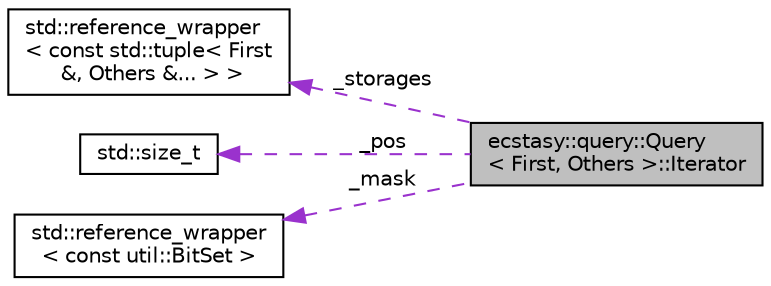 digraph "ecstasy::query::Query&lt; First, Others &gt;::Iterator"
{
 // LATEX_PDF_SIZE
  edge [fontname="Helvetica",fontsize="10",labelfontname="Helvetica",labelfontsize="10"];
  node [fontname="Helvetica",fontsize="10",shape=record];
  rankdir="LR";
  Node1 [label="ecstasy::query::Query\l\< First, Others \>::Iterator",height=0.2,width=0.4,color="black", fillcolor="grey75", style="filled", fontcolor="black",tooltip="Query Iterator."];
  Node2 -> Node1 [dir="back",color="darkorchid3",fontsize="10",style="dashed",label=" _storages" ,fontname="Helvetica"];
  Node2 [label="std::reference_wrapper\l\< const std::tuple\< First\l &, Others &... \> \>",height=0.2,width=0.4,color="black", fillcolor="white", style="filled",URL="/home/runner/work/ecstasy/ecstasy/doc/external/cppreference-doxygen-web.tag.xml$cpp/utility/functional/reference_wrapper.html",tooltip=" "];
  Node3 -> Node1 [dir="back",color="darkorchid3",fontsize="10",style="dashed",label=" _pos" ,fontname="Helvetica"];
  Node3 [label="std::size_t",height=0.2,width=0.4,color="black", fillcolor="white", style="filled",URL="/home/runner/work/ecstasy/ecstasy/doc/external/cppreference-doxygen-web.tag.xml$cpp/types/size_t.html",tooltip=" "];
  Node4 -> Node1 [dir="back",color="darkorchid3",fontsize="10",style="dashed",label=" _mask" ,fontname="Helvetica"];
  Node4 [label="std::reference_wrapper\l\< const util::BitSet \>",height=0.2,width=0.4,color="black", fillcolor="white", style="filled",URL="/home/runner/work/ecstasy/ecstasy/doc/external/cppreference-doxygen-web.tag.xml$cpp/utility/functional/reference_wrapper.html",tooltip=" "];
}
